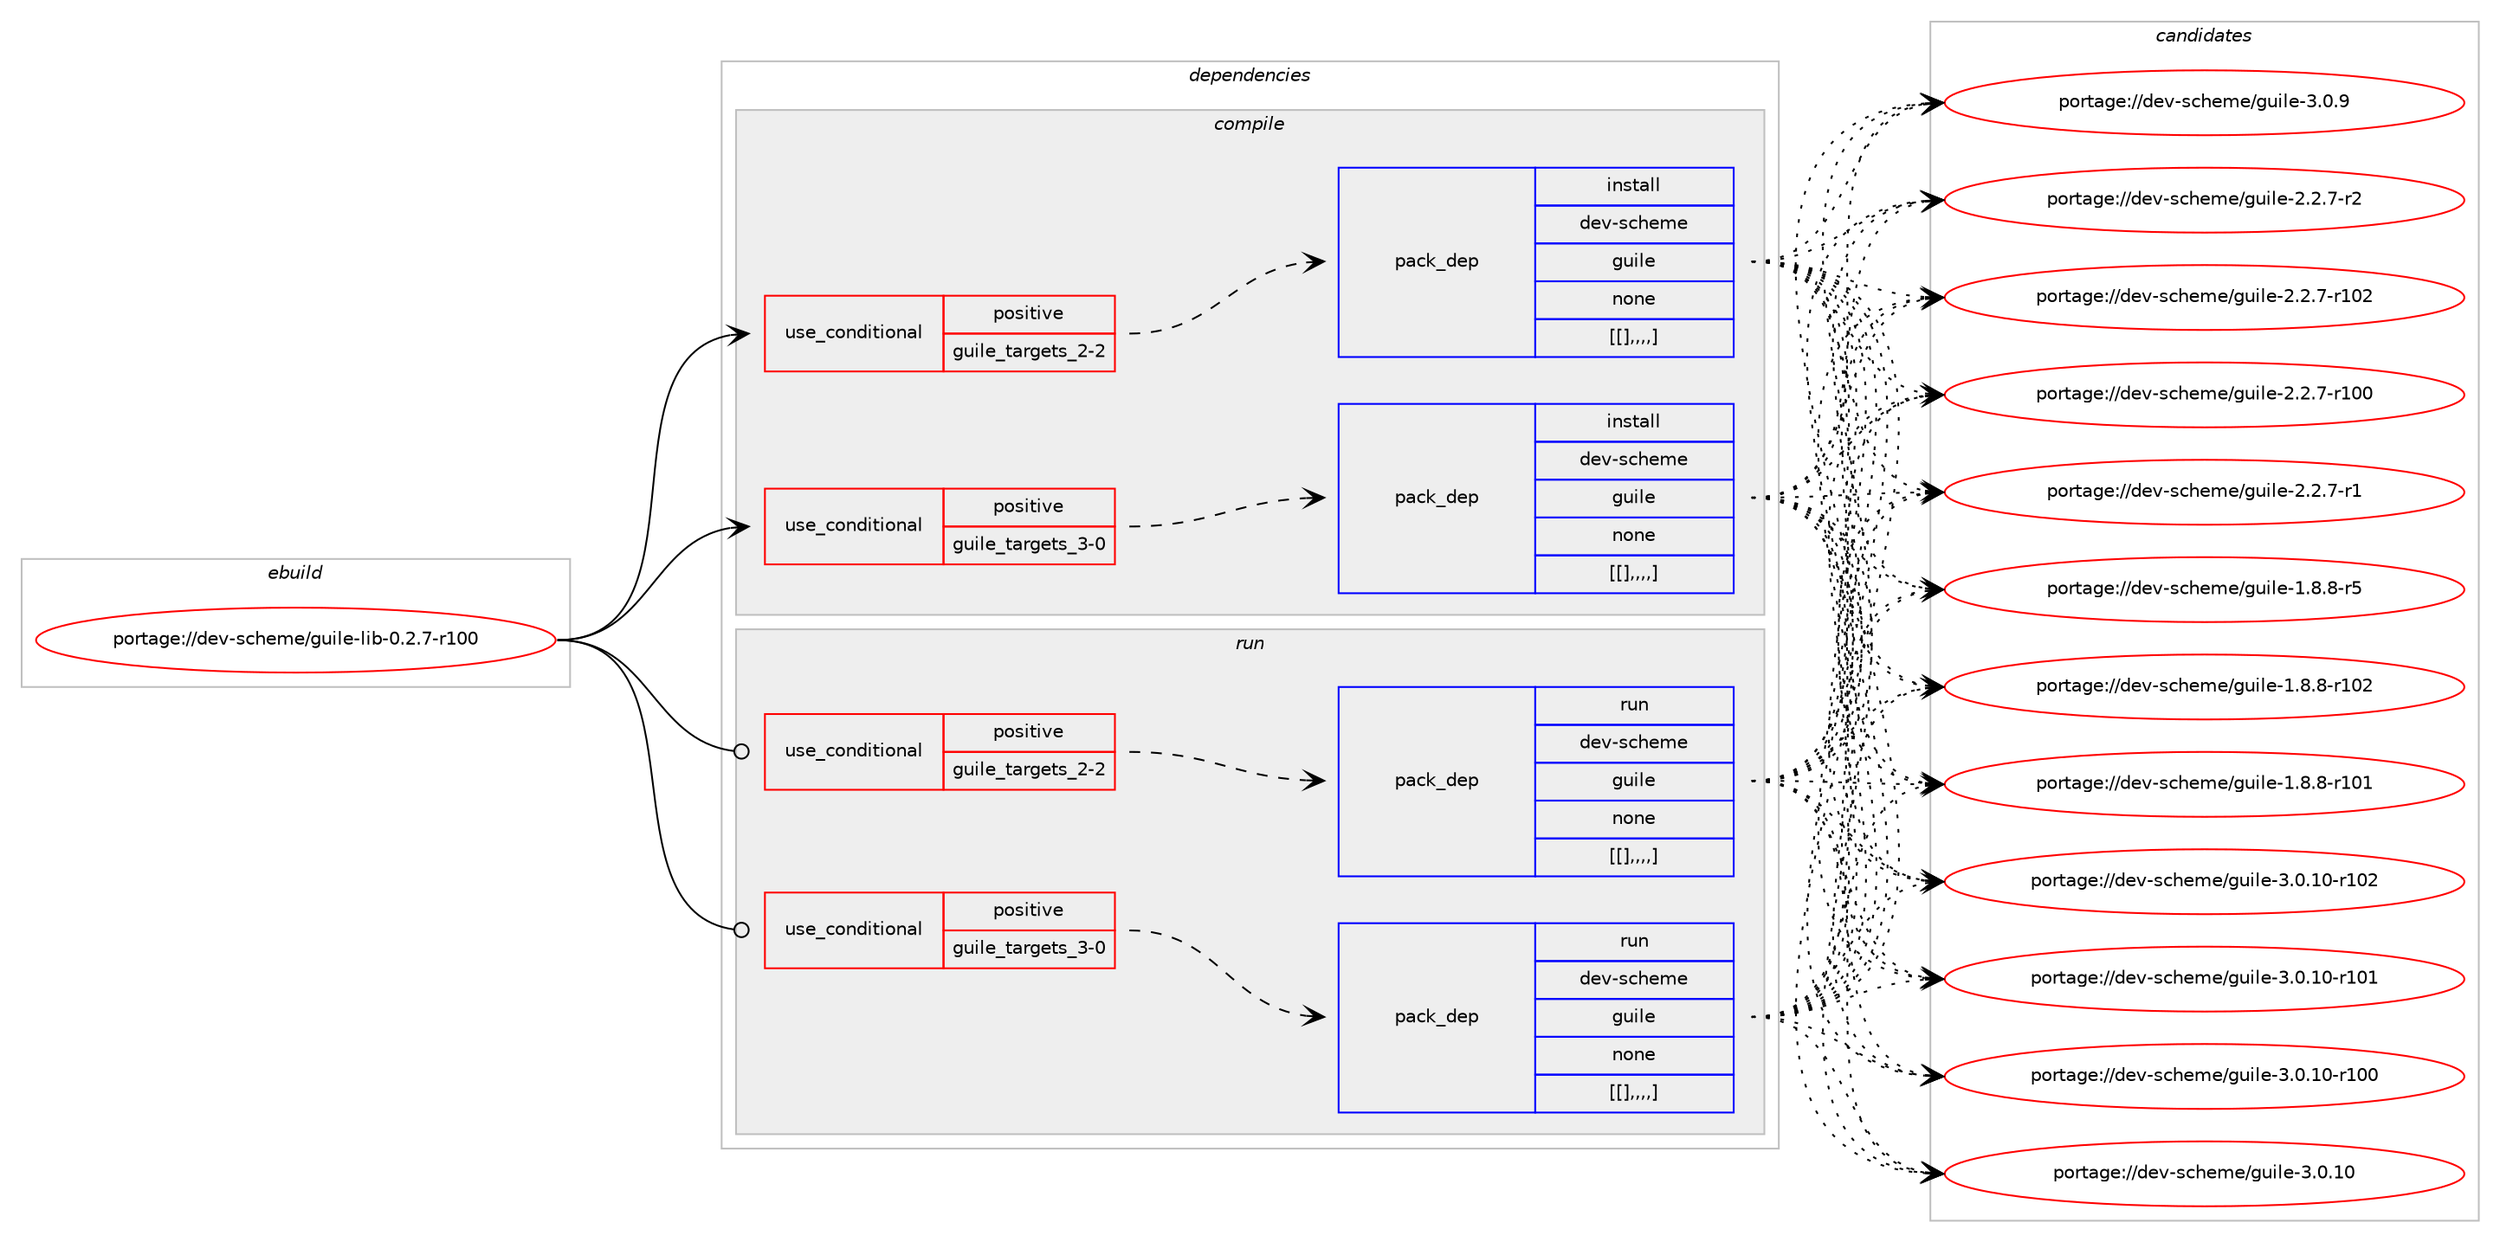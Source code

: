 digraph prolog {

# *************
# Graph options
# *************

newrank=true;
concentrate=true;
compound=true;
graph [rankdir=LR,fontname=Helvetica,fontsize=10,ranksep=1.5];#, ranksep=2.5, nodesep=0.2];
edge  [arrowhead=vee];
node  [fontname=Helvetica,fontsize=10];

# **********
# The ebuild
# **********

subgraph cluster_leftcol {
color=gray;
label=<<i>ebuild</i>>;
id [label="portage://dev-scheme/guile-lib-0.2.7-r100", color=red, width=4, href="../dev-scheme/guile-lib-0.2.7-r100.svg"];
}

# ****************
# The dependencies
# ****************

subgraph cluster_midcol {
color=gray;
label=<<i>dependencies</i>>;
subgraph cluster_compile {
fillcolor="#eeeeee";
style=filled;
label=<<i>compile</i>>;
subgraph cond63754 {
dependency220835 [label=<<TABLE BORDER="0" CELLBORDER="1" CELLSPACING="0" CELLPADDING="4"><TR><TD ROWSPAN="3" CELLPADDING="10">use_conditional</TD></TR><TR><TD>positive</TD></TR><TR><TD>guile_targets_2-2</TD></TR></TABLE>>, shape=none, color=red];
subgraph pack155607 {
dependency220850 [label=<<TABLE BORDER="0" CELLBORDER="1" CELLSPACING="0" CELLPADDING="4" WIDTH="220"><TR><TD ROWSPAN="6" CELLPADDING="30">pack_dep</TD></TR><TR><TD WIDTH="110">install</TD></TR><TR><TD>dev-scheme</TD></TR><TR><TD>guile</TD></TR><TR><TD>none</TD></TR><TR><TD>[[],,,,]</TD></TR></TABLE>>, shape=none, color=blue];
}
dependency220835:e -> dependency220850:w [weight=20,style="dashed",arrowhead="vee"];
}
id:e -> dependency220835:w [weight=20,style="solid",arrowhead="vee"];
subgraph cond63759 {
dependency220868 [label=<<TABLE BORDER="0" CELLBORDER="1" CELLSPACING="0" CELLPADDING="4"><TR><TD ROWSPAN="3" CELLPADDING="10">use_conditional</TD></TR><TR><TD>positive</TD></TR><TR><TD>guile_targets_3-0</TD></TR></TABLE>>, shape=none, color=red];
subgraph pack155648 {
dependency220900 [label=<<TABLE BORDER="0" CELLBORDER="1" CELLSPACING="0" CELLPADDING="4" WIDTH="220"><TR><TD ROWSPAN="6" CELLPADDING="30">pack_dep</TD></TR><TR><TD WIDTH="110">install</TD></TR><TR><TD>dev-scheme</TD></TR><TR><TD>guile</TD></TR><TR><TD>none</TD></TR><TR><TD>[[],,,,]</TD></TR></TABLE>>, shape=none, color=blue];
}
dependency220868:e -> dependency220900:w [weight=20,style="dashed",arrowhead="vee"];
}
id:e -> dependency220868:w [weight=20,style="solid",arrowhead="vee"];
}
subgraph cluster_compileandrun {
fillcolor="#eeeeee";
style=filled;
label=<<i>compile and run</i>>;
}
subgraph cluster_run {
fillcolor="#eeeeee";
style=filled;
label=<<i>run</i>>;
subgraph cond63770 {
dependency220925 [label=<<TABLE BORDER="0" CELLBORDER="1" CELLSPACING="0" CELLPADDING="4"><TR><TD ROWSPAN="3" CELLPADDING="10">use_conditional</TD></TR><TR><TD>positive</TD></TR><TR><TD>guile_targets_2-2</TD></TR></TABLE>>, shape=none, color=red];
subgraph pack155677 {
dependency220937 [label=<<TABLE BORDER="0" CELLBORDER="1" CELLSPACING="0" CELLPADDING="4" WIDTH="220"><TR><TD ROWSPAN="6" CELLPADDING="30">pack_dep</TD></TR><TR><TD WIDTH="110">run</TD></TR><TR><TD>dev-scheme</TD></TR><TR><TD>guile</TD></TR><TR><TD>none</TD></TR><TR><TD>[[],,,,]</TD></TR></TABLE>>, shape=none, color=blue];
}
dependency220925:e -> dependency220937:w [weight=20,style="dashed",arrowhead="vee"];
}
id:e -> dependency220925:w [weight=20,style="solid",arrowhead="odot"];
subgraph cond63790 {
dependency220988 [label=<<TABLE BORDER="0" CELLBORDER="1" CELLSPACING="0" CELLPADDING="4"><TR><TD ROWSPAN="3" CELLPADDING="10">use_conditional</TD></TR><TR><TD>positive</TD></TR><TR><TD>guile_targets_3-0</TD></TR></TABLE>>, shape=none, color=red];
subgraph pack155718 {
dependency221001 [label=<<TABLE BORDER="0" CELLBORDER="1" CELLSPACING="0" CELLPADDING="4" WIDTH="220"><TR><TD ROWSPAN="6" CELLPADDING="30">pack_dep</TD></TR><TR><TD WIDTH="110">run</TD></TR><TR><TD>dev-scheme</TD></TR><TR><TD>guile</TD></TR><TR><TD>none</TD></TR><TR><TD>[[],,,,]</TD></TR></TABLE>>, shape=none, color=blue];
}
dependency220988:e -> dependency221001:w [weight=20,style="dashed",arrowhead="vee"];
}
id:e -> dependency220988:w [weight=20,style="solid",arrowhead="odot"];
}
}

# **************
# The candidates
# **************

subgraph cluster_choices {
rank=same;
color=gray;
label=<<i>candidates</i>>;

subgraph choice155459 {
color=black;
nodesep=1;
choice1001011184511599104101109101471031171051081014551464846494845114494850 [label="portage://dev-scheme/guile-3.0.10-r102", color=red, width=4,href="../dev-scheme/guile-3.0.10-r102.svg"];
choice1001011184511599104101109101471031171051081014551464846494845114494849 [label="portage://dev-scheme/guile-3.0.10-r101", color=red, width=4,href="../dev-scheme/guile-3.0.10-r101.svg"];
choice1001011184511599104101109101471031171051081014551464846494845114494848 [label="portage://dev-scheme/guile-3.0.10-r100", color=red, width=4,href="../dev-scheme/guile-3.0.10-r100.svg"];
choice10010111845115991041011091014710311710510810145514648464948 [label="portage://dev-scheme/guile-3.0.10", color=red, width=4,href="../dev-scheme/guile-3.0.10.svg"];
choice100101118451159910410110910147103117105108101455146484657 [label="portage://dev-scheme/guile-3.0.9", color=red, width=4,href="../dev-scheme/guile-3.0.9.svg"];
choice1001011184511599104101109101471031171051081014550465046554511450 [label="portage://dev-scheme/guile-2.2.7-r2", color=red, width=4,href="../dev-scheme/guile-2.2.7-r2.svg"];
choice10010111845115991041011091014710311710510810145504650465545114494850 [label="portage://dev-scheme/guile-2.2.7-r102", color=red, width=4,href="../dev-scheme/guile-2.2.7-r102.svg"];
choice10010111845115991041011091014710311710510810145504650465545114494848 [label="portage://dev-scheme/guile-2.2.7-r100", color=red, width=4,href="../dev-scheme/guile-2.2.7-r100.svg"];
choice1001011184511599104101109101471031171051081014550465046554511449 [label="portage://dev-scheme/guile-2.2.7-r1", color=red, width=4,href="../dev-scheme/guile-2.2.7-r1.svg"];
choice1001011184511599104101109101471031171051081014549465646564511453 [label="portage://dev-scheme/guile-1.8.8-r5", color=red, width=4,href="../dev-scheme/guile-1.8.8-r5.svg"];
choice10010111845115991041011091014710311710510810145494656465645114494850 [label="portage://dev-scheme/guile-1.8.8-r102", color=red, width=4,href="../dev-scheme/guile-1.8.8-r102.svg"];
choice10010111845115991041011091014710311710510810145494656465645114494849 [label="portage://dev-scheme/guile-1.8.8-r101", color=red, width=4,href="../dev-scheme/guile-1.8.8-r101.svg"];
dependency220850:e -> choice1001011184511599104101109101471031171051081014551464846494845114494850:w [style=dotted,weight="100"];
dependency220850:e -> choice1001011184511599104101109101471031171051081014551464846494845114494849:w [style=dotted,weight="100"];
dependency220850:e -> choice1001011184511599104101109101471031171051081014551464846494845114494848:w [style=dotted,weight="100"];
dependency220850:e -> choice10010111845115991041011091014710311710510810145514648464948:w [style=dotted,weight="100"];
dependency220850:e -> choice100101118451159910410110910147103117105108101455146484657:w [style=dotted,weight="100"];
dependency220850:e -> choice1001011184511599104101109101471031171051081014550465046554511450:w [style=dotted,weight="100"];
dependency220850:e -> choice10010111845115991041011091014710311710510810145504650465545114494850:w [style=dotted,weight="100"];
dependency220850:e -> choice10010111845115991041011091014710311710510810145504650465545114494848:w [style=dotted,weight="100"];
dependency220850:e -> choice1001011184511599104101109101471031171051081014550465046554511449:w [style=dotted,weight="100"];
dependency220850:e -> choice1001011184511599104101109101471031171051081014549465646564511453:w [style=dotted,weight="100"];
dependency220850:e -> choice10010111845115991041011091014710311710510810145494656465645114494850:w [style=dotted,weight="100"];
dependency220850:e -> choice10010111845115991041011091014710311710510810145494656465645114494849:w [style=dotted,weight="100"];
}
subgraph choice155472 {
color=black;
nodesep=1;
choice1001011184511599104101109101471031171051081014551464846494845114494850 [label="portage://dev-scheme/guile-3.0.10-r102", color=red, width=4,href="../dev-scheme/guile-3.0.10-r102.svg"];
choice1001011184511599104101109101471031171051081014551464846494845114494849 [label="portage://dev-scheme/guile-3.0.10-r101", color=red, width=4,href="../dev-scheme/guile-3.0.10-r101.svg"];
choice1001011184511599104101109101471031171051081014551464846494845114494848 [label="portage://dev-scheme/guile-3.0.10-r100", color=red, width=4,href="../dev-scheme/guile-3.0.10-r100.svg"];
choice10010111845115991041011091014710311710510810145514648464948 [label="portage://dev-scheme/guile-3.0.10", color=red, width=4,href="../dev-scheme/guile-3.0.10.svg"];
choice100101118451159910410110910147103117105108101455146484657 [label="portage://dev-scheme/guile-3.0.9", color=red, width=4,href="../dev-scheme/guile-3.0.9.svg"];
choice1001011184511599104101109101471031171051081014550465046554511450 [label="portage://dev-scheme/guile-2.2.7-r2", color=red, width=4,href="../dev-scheme/guile-2.2.7-r2.svg"];
choice10010111845115991041011091014710311710510810145504650465545114494850 [label="portage://dev-scheme/guile-2.2.7-r102", color=red, width=4,href="../dev-scheme/guile-2.2.7-r102.svg"];
choice10010111845115991041011091014710311710510810145504650465545114494848 [label="portage://dev-scheme/guile-2.2.7-r100", color=red, width=4,href="../dev-scheme/guile-2.2.7-r100.svg"];
choice1001011184511599104101109101471031171051081014550465046554511449 [label="portage://dev-scheme/guile-2.2.7-r1", color=red, width=4,href="../dev-scheme/guile-2.2.7-r1.svg"];
choice1001011184511599104101109101471031171051081014549465646564511453 [label="portage://dev-scheme/guile-1.8.8-r5", color=red, width=4,href="../dev-scheme/guile-1.8.8-r5.svg"];
choice10010111845115991041011091014710311710510810145494656465645114494850 [label="portage://dev-scheme/guile-1.8.8-r102", color=red, width=4,href="../dev-scheme/guile-1.8.8-r102.svg"];
choice10010111845115991041011091014710311710510810145494656465645114494849 [label="portage://dev-scheme/guile-1.8.8-r101", color=red, width=4,href="../dev-scheme/guile-1.8.8-r101.svg"];
dependency220900:e -> choice1001011184511599104101109101471031171051081014551464846494845114494850:w [style=dotted,weight="100"];
dependency220900:e -> choice1001011184511599104101109101471031171051081014551464846494845114494849:w [style=dotted,weight="100"];
dependency220900:e -> choice1001011184511599104101109101471031171051081014551464846494845114494848:w [style=dotted,weight="100"];
dependency220900:e -> choice10010111845115991041011091014710311710510810145514648464948:w [style=dotted,weight="100"];
dependency220900:e -> choice100101118451159910410110910147103117105108101455146484657:w [style=dotted,weight="100"];
dependency220900:e -> choice1001011184511599104101109101471031171051081014550465046554511450:w [style=dotted,weight="100"];
dependency220900:e -> choice10010111845115991041011091014710311710510810145504650465545114494850:w [style=dotted,weight="100"];
dependency220900:e -> choice10010111845115991041011091014710311710510810145504650465545114494848:w [style=dotted,weight="100"];
dependency220900:e -> choice1001011184511599104101109101471031171051081014550465046554511449:w [style=dotted,weight="100"];
dependency220900:e -> choice1001011184511599104101109101471031171051081014549465646564511453:w [style=dotted,weight="100"];
dependency220900:e -> choice10010111845115991041011091014710311710510810145494656465645114494850:w [style=dotted,weight="100"];
dependency220900:e -> choice10010111845115991041011091014710311710510810145494656465645114494849:w [style=dotted,weight="100"];
}
subgraph choice155498 {
color=black;
nodesep=1;
choice1001011184511599104101109101471031171051081014551464846494845114494850 [label="portage://dev-scheme/guile-3.0.10-r102", color=red, width=4,href="../dev-scheme/guile-3.0.10-r102.svg"];
choice1001011184511599104101109101471031171051081014551464846494845114494849 [label="portage://dev-scheme/guile-3.0.10-r101", color=red, width=4,href="../dev-scheme/guile-3.0.10-r101.svg"];
choice1001011184511599104101109101471031171051081014551464846494845114494848 [label="portage://dev-scheme/guile-3.0.10-r100", color=red, width=4,href="../dev-scheme/guile-3.0.10-r100.svg"];
choice10010111845115991041011091014710311710510810145514648464948 [label="portage://dev-scheme/guile-3.0.10", color=red, width=4,href="../dev-scheme/guile-3.0.10.svg"];
choice100101118451159910410110910147103117105108101455146484657 [label="portage://dev-scheme/guile-3.0.9", color=red, width=4,href="../dev-scheme/guile-3.0.9.svg"];
choice1001011184511599104101109101471031171051081014550465046554511450 [label="portage://dev-scheme/guile-2.2.7-r2", color=red, width=4,href="../dev-scheme/guile-2.2.7-r2.svg"];
choice10010111845115991041011091014710311710510810145504650465545114494850 [label="portage://dev-scheme/guile-2.2.7-r102", color=red, width=4,href="../dev-scheme/guile-2.2.7-r102.svg"];
choice10010111845115991041011091014710311710510810145504650465545114494848 [label="portage://dev-scheme/guile-2.2.7-r100", color=red, width=4,href="../dev-scheme/guile-2.2.7-r100.svg"];
choice1001011184511599104101109101471031171051081014550465046554511449 [label="portage://dev-scheme/guile-2.2.7-r1", color=red, width=4,href="../dev-scheme/guile-2.2.7-r1.svg"];
choice1001011184511599104101109101471031171051081014549465646564511453 [label="portage://dev-scheme/guile-1.8.8-r5", color=red, width=4,href="../dev-scheme/guile-1.8.8-r5.svg"];
choice10010111845115991041011091014710311710510810145494656465645114494850 [label="portage://dev-scheme/guile-1.8.8-r102", color=red, width=4,href="../dev-scheme/guile-1.8.8-r102.svg"];
choice10010111845115991041011091014710311710510810145494656465645114494849 [label="portage://dev-scheme/guile-1.8.8-r101", color=red, width=4,href="../dev-scheme/guile-1.8.8-r101.svg"];
dependency220937:e -> choice1001011184511599104101109101471031171051081014551464846494845114494850:w [style=dotted,weight="100"];
dependency220937:e -> choice1001011184511599104101109101471031171051081014551464846494845114494849:w [style=dotted,weight="100"];
dependency220937:e -> choice1001011184511599104101109101471031171051081014551464846494845114494848:w [style=dotted,weight="100"];
dependency220937:e -> choice10010111845115991041011091014710311710510810145514648464948:w [style=dotted,weight="100"];
dependency220937:e -> choice100101118451159910410110910147103117105108101455146484657:w [style=dotted,weight="100"];
dependency220937:e -> choice1001011184511599104101109101471031171051081014550465046554511450:w [style=dotted,weight="100"];
dependency220937:e -> choice10010111845115991041011091014710311710510810145504650465545114494850:w [style=dotted,weight="100"];
dependency220937:e -> choice10010111845115991041011091014710311710510810145504650465545114494848:w [style=dotted,weight="100"];
dependency220937:e -> choice1001011184511599104101109101471031171051081014550465046554511449:w [style=dotted,weight="100"];
dependency220937:e -> choice1001011184511599104101109101471031171051081014549465646564511453:w [style=dotted,weight="100"];
dependency220937:e -> choice10010111845115991041011091014710311710510810145494656465645114494850:w [style=dotted,weight="100"];
dependency220937:e -> choice10010111845115991041011091014710311710510810145494656465645114494849:w [style=dotted,weight="100"];
}
subgraph choice155557 {
color=black;
nodesep=1;
choice1001011184511599104101109101471031171051081014551464846494845114494850 [label="portage://dev-scheme/guile-3.0.10-r102", color=red, width=4,href="../dev-scheme/guile-3.0.10-r102.svg"];
choice1001011184511599104101109101471031171051081014551464846494845114494849 [label="portage://dev-scheme/guile-3.0.10-r101", color=red, width=4,href="../dev-scheme/guile-3.0.10-r101.svg"];
choice1001011184511599104101109101471031171051081014551464846494845114494848 [label="portage://dev-scheme/guile-3.0.10-r100", color=red, width=4,href="../dev-scheme/guile-3.0.10-r100.svg"];
choice10010111845115991041011091014710311710510810145514648464948 [label="portage://dev-scheme/guile-3.0.10", color=red, width=4,href="../dev-scheme/guile-3.0.10.svg"];
choice100101118451159910410110910147103117105108101455146484657 [label="portage://dev-scheme/guile-3.0.9", color=red, width=4,href="../dev-scheme/guile-3.0.9.svg"];
choice1001011184511599104101109101471031171051081014550465046554511450 [label="portage://dev-scheme/guile-2.2.7-r2", color=red, width=4,href="../dev-scheme/guile-2.2.7-r2.svg"];
choice10010111845115991041011091014710311710510810145504650465545114494850 [label="portage://dev-scheme/guile-2.2.7-r102", color=red, width=4,href="../dev-scheme/guile-2.2.7-r102.svg"];
choice10010111845115991041011091014710311710510810145504650465545114494848 [label="portage://dev-scheme/guile-2.2.7-r100", color=red, width=4,href="../dev-scheme/guile-2.2.7-r100.svg"];
choice1001011184511599104101109101471031171051081014550465046554511449 [label="portage://dev-scheme/guile-2.2.7-r1", color=red, width=4,href="../dev-scheme/guile-2.2.7-r1.svg"];
choice1001011184511599104101109101471031171051081014549465646564511453 [label="portage://dev-scheme/guile-1.8.8-r5", color=red, width=4,href="../dev-scheme/guile-1.8.8-r5.svg"];
choice10010111845115991041011091014710311710510810145494656465645114494850 [label="portage://dev-scheme/guile-1.8.8-r102", color=red, width=4,href="../dev-scheme/guile-1.8.8-r102.svg"];
choice10010111845115991041011091014710311710510810145494656465645114494849 [label="portage://dev-scheme/guile-1.8.8-r101", color=red, width=4,href="../dev-scheme/guile-1.8.8-r101.svg"];
dependency221001:e -> choice1001011184511599104101109101471031171051081014551464846494845114494850:w [style=dotted,weight="100"];
dependency221001:e -> choice1001011184511599104101109101471031171051081014551464846494845114494849:w [style=dotted,weight="100"];
dependency221001:e -> choice1001011184511599104101109101471031171051081014551464846494845114494848:w [style=dotted,weight="100"];
dependency221001:e -> choice10010111845115991041011091014710311710510810145514648464948:w [style=dotted,weight="100"];
dependency221001:e -> choice100101118451159910410110910147103117105108101455146484657:w [style=dotted,weight="100"];
dependency221001:e -> choice1001011184511599104101109101471031171051081014550465046554511450:w [style=dotted,weight="100"];
dependency221001:e -> choice10010111845115991041011091014710311710510810145504650465545114494850:w [style=dotted,weight="100"];
dependency221001:e -> choice10010111845115991041011091014710311710510810145504650465545114494848:w [style=dotted,weight="100"];
dependency221001:e -> choice1001011184511599104101109101471031171051081014550465046554511449:w [style=dotted,weight="100"];
dependency221001:e -> choice1001011184511599104101109101471031171051081014549465646564511453:w [style=dotted,weight="100"];
dependency221001:e -> choice10010111845115991041011091014710311710510810145494656465645114494850:w [style=dotted,weight="100"];
dependency221001:e -> choice10010111845115991041011091014710311710510810145494656465645114494849:w [style=dotted,weight="100"];
}
}

}
